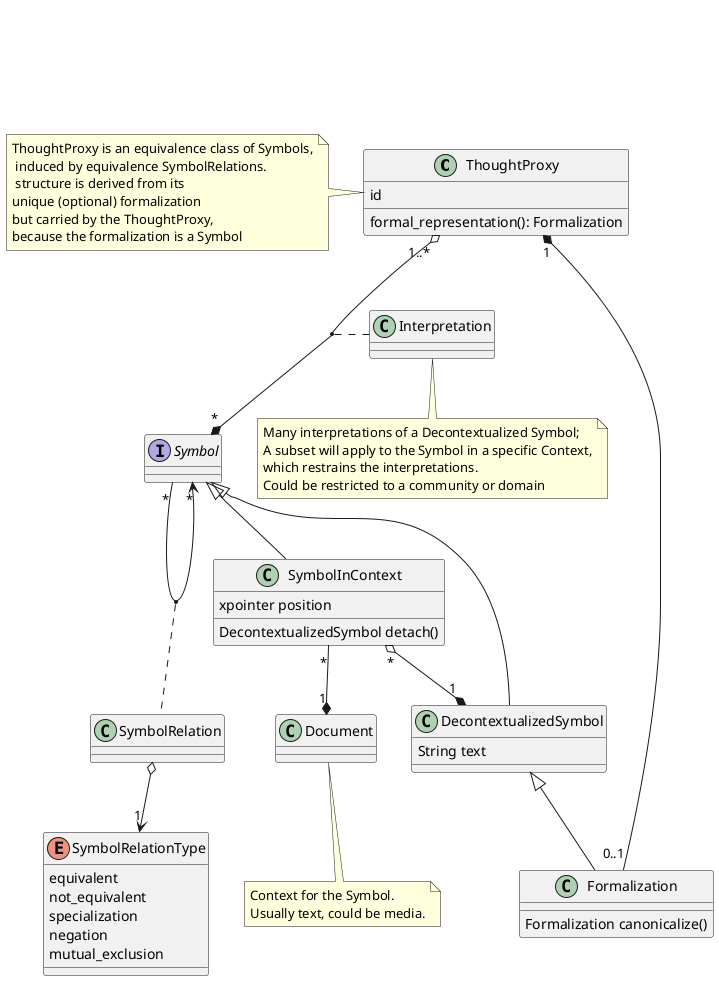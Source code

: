 @startuml

interface Topic {
  id
}

hide Topic

class ThoughtProxy {
  id
  formal_representation(): Formalization
}

Topic <|-- ThoughtProxy

note left: ThoughtProxy is an equivalence class of Symbols,\n induced by equivalence SymbolRelations.\n structure is derived from its \nunique (optional) formalization\nbut carried by the ThoughtProxy,\nbecause the formalization is a Symbol

ThoughtProxy "1..*" o--* "*" Symbol
(ThoughtProxy , Symbol) . Interpretation
class Interpretation {}
note bottom: Many interpretations of a Decontextualized Symbol;\nA subset will apply to the Symbol in a specific Context,\nwhich restrains the interpretations.\nCould be restricted to a community or domain

class DecontextualizedSymbol {
  String text
}

DecontextualizedSymbol <|-- Formalization

class Formalization {
  Formalization canonicalize()
}

ThoughtProxy "1" *-- "0..1" Formalization


Symbol "*" --> "*" Symbol
(Symbol , Symbol) . SymbolRelation
' DecontextualizedSymbol <|-- DeclarativeSentence

SymbolRelation o--> "1" SymbolRelationType

enum SymbolRelationType {
  equivalent
  not_equivalent
  specialization
  negation
  mutual_exclusion
}

SymbolInContext "*" o--* "1" DecontextualizedSymbol
SymbolInContext "*" --* "1" Document

interface Symbol
Symbol <|-- DecontextualizedSymbol
Symbol <|-- SymbolInContext

class SymbolInContext {
  xpointer position
  DecontextualizedSymbol detach()
}

class Document {
}
note bottom: Context for the Symbol.\nUsually text, could be media.
' Digital objects, Agents and literals are also Topics


@enduml
